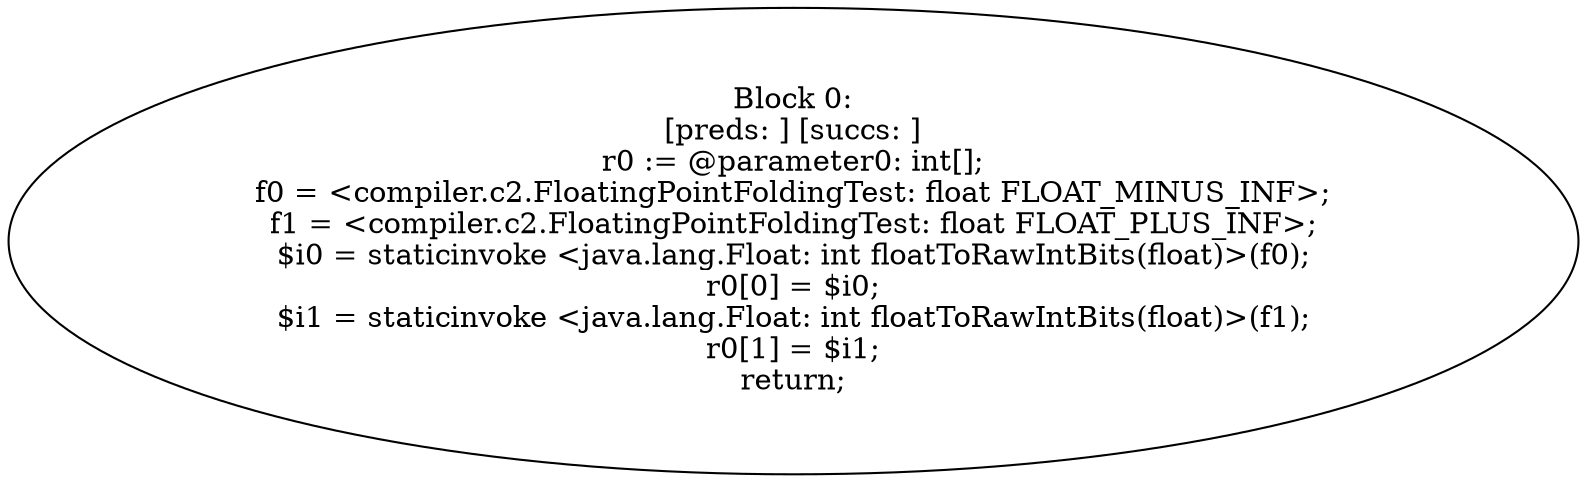 digraph "unitGraph" {
    "Block 0:
[preds: ] [succs: ]
r0 := @parameter0: int[];
f0 = <compiler.c2.FloatingPointFoldingTest: float FLOAT_MINUS_INF>;
f1 = <compiler.c2.FloatingPointFoldingTest: float FLOAT_PLUS_INF>;
$i0 = staticinvoke <java.lang.Float: int floatToRawIntBits(float)>(f0);
r0[0] = $i0;
$i1 = staticinvoke <java.lang.Float: int floatToRawIntBits(float)>(f1);
r0[1] = $i1;
return;
"
}
